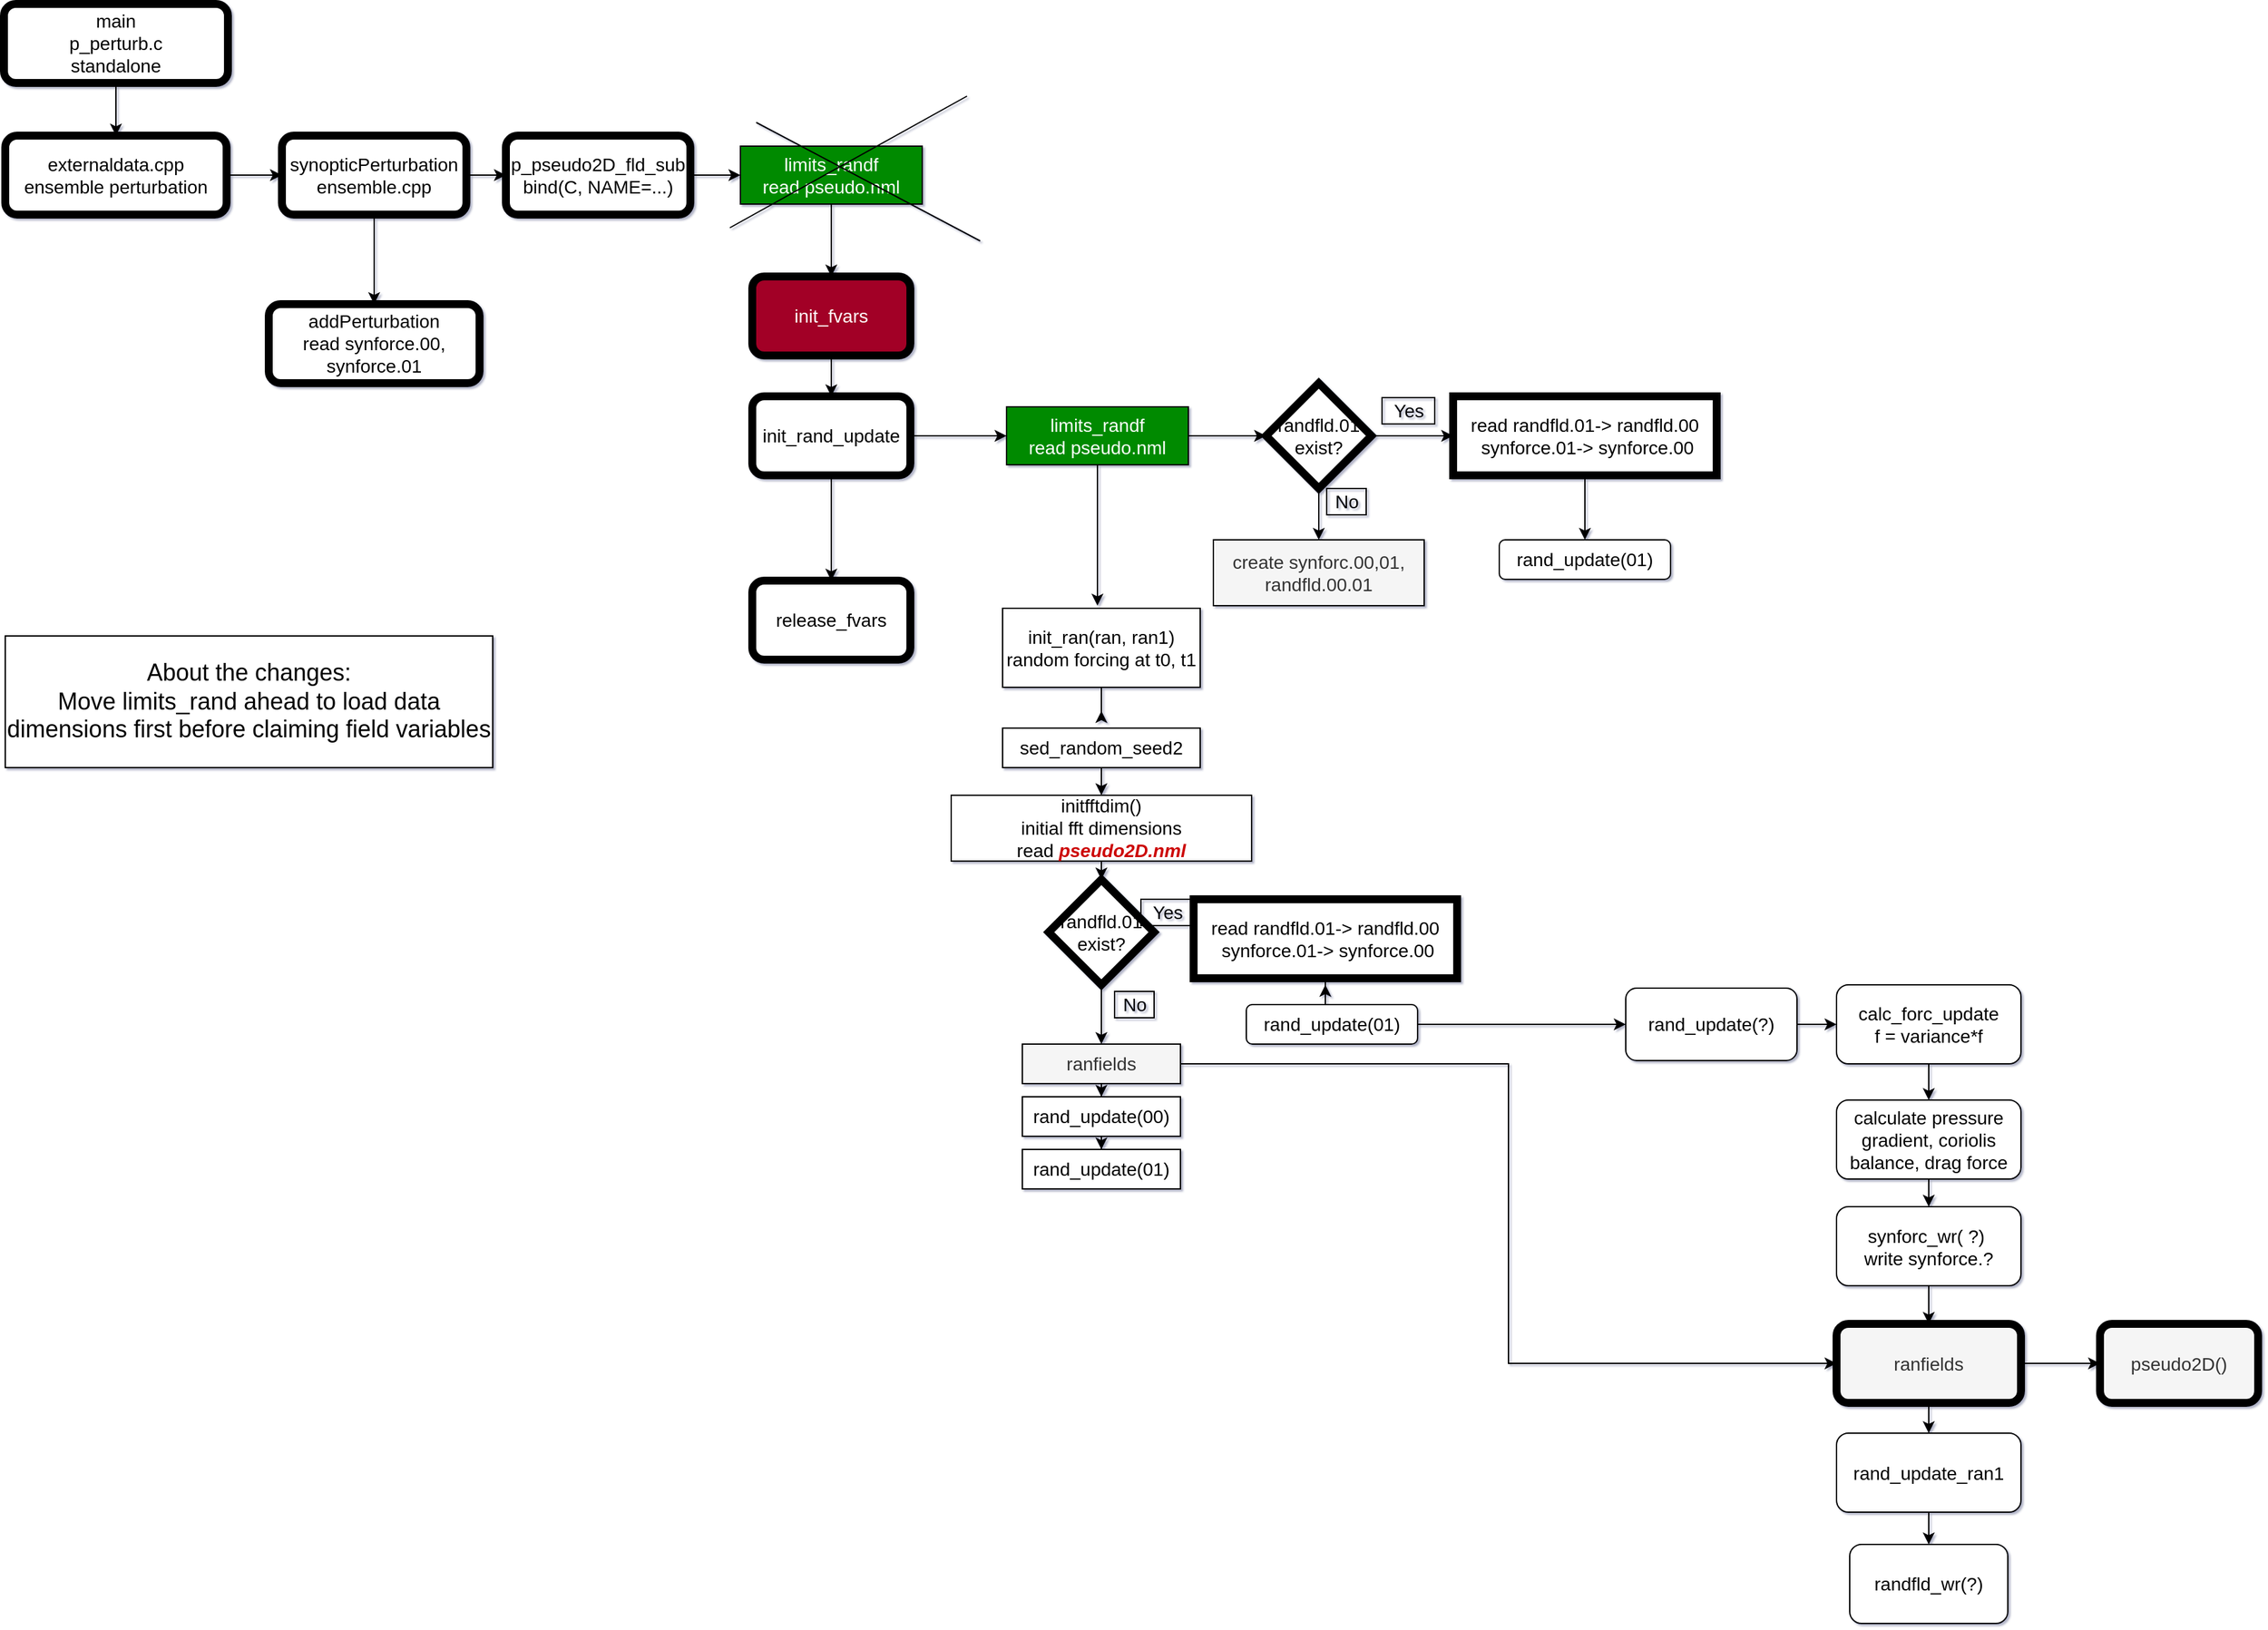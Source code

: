 <mxfile version="13.1.3" pages="2">
    <diagram name="Page-1" id="efa7a0a1-bf9b-a30e-e6df-94a7791c09e9">
        <mxGraphModel dx="2398" dy="1745" grid="1" gridSize="10" guides="1" tooltips="1" connect="1" arrows="1" fold="1" page="1" pageScale="1" pageWidth="826" pageHeight="1169" background="#ffffff" math="0" shadow="1">
            <root>
                <mxCell id="0"/>
                <mxCell id="1" parent="0"/>
                <mxCell id="19" value="" style="edgeStyle=orthogonalEdgeStyle;rounded=0;orthogonalLoop=1;jettySize=auto;html=1;strokeColor=#000000;fontSize=14;" parent="1" source="7zw6OUP1-LJBtctptDJi-115" target="18" edge="1">
                    <mxGeometry relative="1" as="geometry"/>
                </mxCell>
                <mxCell id="7zw6OUP1-LJBtctptDJi-115" value="synforc_wr( ?)&amp;nbsp;&lt;br style=&quot;font-size: 14px;&quot;&gt;write synforce.?" style="rounded=1;whiteSpace=wrap;html=1;strokeColor=#000000;fontSize=14;" parent="1" vertex="1">
                    <mxGeometry x="250" y="453.5" width="140" height="60" as="geometry"/>
                </mxCell>
                <mxCell id="21" value="" style="edgeStyle=orthogonalEdgeStyle;rounded=0;orthogonalLoop=1;jettySize=auto;html=1;strokeColor=#000000;fontSize=14;" parent="1" source="18" target="20" edge="1">
                    <mxGeometry relative="1" as="geometry"/>
                </mxCell>
                <mxCell id="26" value="" style="edgeStyle=orthogonalEdgeStyle;rounded=0;orthogonalLoop=1;jettySize=auto;html=1;strokeColor=#000000;fontSize=14;" parent="1" source="18" target="25" edge="1">
                    <mxGeometry relative="1" as="geometry"/>
                </mxCell>
                <mxCell id="18" value="ranfields" style="rounded=1;whiteSpace=wrap;html=1;fillColor=#f5f5f5;strokeColor=#000000;fontColor=#333333;gradientColor=none;strokeWidth=6;fontSize=14;" parent="1" vertex="1">
                    <mxGeometry x="250" y="542.5" width="140" height="60" as="geometry"/>
                </mxCell>
                <mxCell id="25" value="pseudo2D()" style="rounded=1;whiteSpace=wrap;html=1;fillColor=#f5f5f5;strokeColor=#000000;fontColor=#333333;gradientColor=none;strokeWidth=6;fontSize=14;" parent="1" vertex="1">
                    <mxGeometry x="450" y="542.5" width="120" height="60" as="geometry"/>
                </mxCell>
                <mxCell id="23" value="" style="edgeStyle=orthogonalEdgeStyle;rounded=0;orthogonalLoop=1;jettySize=auto;html=1;strokeColor=#000000;fontSize=14;" parent="1" source="20" target="22" edge="1">
                    <mxGeometry relative="1" as="geometry"/>
                </mxCell>
                <mxCell id="20" value="rand_update_ran1" style="rounded=1;whiteSpace=wrap;html=1;strokeColor=#000000;fontSize=14;" parent="1" vertex="1">
                    <mxGeometry x="250" y="625.5" width="140" height="60" as="geometry"/>
                </mxCell>
                <mxCell id="22" value="randfld_wr(?)" style="rounded=1;whiteSpace=wrap;html=1;strokeColor=#000000;fontSize=14;" parent="1" vertex="1">
                    <mxGeometry x="260" y="710" width="120" height="60" as="geometry"/>
                </mxCell>
                <mxCell id="42" value="" style="edgeStyle=orthogonalEdgeStyle;rounded=0;orthogonalLoop=1;jettySize=auto;html=1;entryX=0;entryY=0.5;entryDx=0;entryDy=0;strokeColor=#000000;fontSize=14;" parent="1" source="30" target="3" edge="1">
                    <mxGeometry relative="1" as="geometry">
                        <mxPoint x="-263" y="-177" as="sourcePoint"/>
                    </mxGeometry>
                </mxCell>
                <mxCell id="44" value="" style="edgeStyle=orthogonalEdgeStyle;rounded=0;orthogonalLoop=1;jettySize=auto;html=1;strokeColor=#000000;fontSize=14;" parent="1" source="41" edge="1">
                    <mxGeometry relative="1" as="geometry">
                        <mxPoint x="-308" y="77" as="targetPoint"/>
                    </mxGeometry>
                </mxCell>
                <mxCell id="41" value="init_ran(ran, ran1)&lt;br style=&quot;font-size: 14px;&quot;&gt;random forcing at t0, t1" style="rounded=0;whiteSpace=wrap;html=1;strokeColor=#000000;fontSize=14;" parent="1" vertex="1">
                    <mxGeometry x="-383" y="-1" width="150" height="60" as="geometry"/>
                </mxCell>
                <mxCell id="48" value="" style="edgeStyle=orthogonalEdgeStyle;rounded=0;orthogonalLoop=1;jettySize=auto;html=1;strokeColor=#000000;fontSize=14;" parent="1" source="43" target="47" edge="1">
                    <mxGeometry relative="1" as="geometry"/>
                </mxCell>
                <mxCell id="43" value="sed_random_seed2" style="rounded=0;whiteSpace=wrap;html=1;strokeColor=#000000;fontSize=14;" parent="1" vertex="1">
                    <mxGeometry x="-383" y="90" width="150" height="30" as="geometry"/>
                </mxCell>
                <mxCell id="63" value="" style="edgeStyle=orthogonalEdgeStyle;rounded=0;orthogonalLoop=1;jettySize=auto;html=1;strokeColor=#000000;fontSize=14;" parent="1" source="47" target="49" edge="1">
                    <mxGeometry relative="1" as="geometry"/>
                </mxCell>
                <mxCell id="47" value="initfftdim()&lt;br style=&quot;font-size: 14px;&quot;&gt;initial fft dimensions&lt;br style=&quot;font-size: 14px;&quot;&gt;read &lt;b style=&quot;font-size: 14px;&quot;&gt;&lt;i style=&quot;font-size: 14px;&quot;&gt;&lt;font color=&quot;#cc0000&quot; style=&quot;font-size: 14px;&quot;&gt;pseudo2D.nml&lt;/font&gt;&lt;/i&gt;&lt;/b&gt;" style="rounded=0;whiteSpace=wrap;html=1;strokeColor=#000000;fontSize=14;" parent="1" vertex="1">
                    <mxGeometry x="-422" y="141" width="228" height="50" as="geometry"/>
                </mxCell>
                <mxCell id="92" value="" style="edgeStyle=orthogonalEdgeStyle;rounded=0;orthogonalLoop=1;jettySize=auto;html=1;strokeColor=#000000;fontSize=14;" parent="1" source="3" target="102" edge="1">
                    <mxGeometry relative="1" as="geometry">
                        <mxPoint x="-303" y="-53" as="targetPoint"/>
                    </mxGeometry>
                </mxCell>
                <mxCell id="3" value="limits_randf&lt;br style=&quot;font-size: 14px;&quot;&gt;read pseudo.nml" style="rounded=0;whiteSpace=wrap;html=1;fillColor=#008a00;strokeColor=#000000;fontColor=#ffffff;fontSize=14;" parent="1" vertex="1">
                    <mxGeometry x="-380" y="-154" width="138" height="44" as="geometry"/>
                </mxCell>
                <mxCell id="94" value="" style="edgeStyle=orthogonalEdgeStyle;rounded=0;orthogonalLoop=1;jettySize=auto;html=1;exitX=0.5;exitY=1;exitDx=0;exitDy=0;strokeColor=#000000;fontSize=14;" parent="1" source="3" edge="1">
                    <mxGeometry relative="1" as="geometry">
                        <mxPoint x="-300" y="-129" as="sourcePoint"/>
                        <mxPoint x="-311" y="-3" as="targetPoint"/>
                        <Array as="points"/>
                    </mxGeometry>
                </mxCell>
                <mxCell id="79" value="" style="edgeStyle=orthogonalEdgeStyle;rounded=0;orthogonalLoop=1;jettySize=auto;html=1;entryX=0;entryY=0.5;entryDx=0;entryDy=0;fillColor=#d5e8d4;strokeColor=#000000;fontSize=14;" parent="1" source="15" target="66" edge="1">
                    <mxGeometry relative="1" as="geometry">
                        <mxPoint x="22" y="65" as="targetPoint"/>
                    </mxGeometry>
                </mxCell>
                <mxCell id="15" value="rand_update(01)" style="rounded=1;whiteSpace=wrap;html=1;strokeColor=#000000;fontSize=14;" parent="1" vertex="1">
                    <mxGeometry x="-198" y="300" width="130" height="30" as="geometry"/>
                </mxCell>
                <mxCell id="68" value="" style="edgeStyle=orthogonalEdgeStyle;rounded=0;orthogonalLoop=1;jettySize=auto;html=1;strokeColor=#000000;fontSize=14;" parent="1" source="66" target="16" edge="1">
                    <mxGeometry relative="1" as="geometry"/>
                </mxCell>
                <mxCell id="66" value="rand_update(?)" style="rounded=1;whiteSpace=wrap;html=1;strokeColor=#000000;fontSize=14;" parent="1" vertex="1">
                    <mxGeometry x="90" y="287.5" width="130" height="55" as="geometry"/>
                </mxCell>
                <mxCell id="70" value="" style="edgeStyle=orthogonalEdgeStyle;rounded=0;orthogonalLoop=1;jettySize=auto;html=1;strokeColor=#000000;fontSize=14;" parent="1" source="16" target="69" edge="1">
                    <mxGeometry relative="1" as="geometry"/>
                </mxCell>
                <mxCell id="73" value="" style="edgeStyle=orthogonalEdgeStyle;rounded=0;orthogonalLoop=1;jettySize=auto;html=1;strokeColor=#000000;fontSize=14;" parent="1" source="69" target="7zw6OUP1-LJBtctptDJi-115" edge="1">
                    <mxGeometry relative="1" as="geometry"/>
                </mxCell>
                <mxCell id="69" value="calculate pressure gradient, coriolis balance, drag force" style="rounded=1;whiteSpace=wrap;html=1;strokeColor=#000000;fontSize=14;" parent="1" vertex="1">
                    <mxGeometry x="250" y="372.5" width="140" height="60" as="geometry"/>
                </mxCell>
                <mxCell id="60" value="" style="edgeStyle=orthogonalEdgeStyle;rounded=0;orthogonalLoop=1;jettySize=auto;html=1;strokeColor=#000000;fontSize=14;" parent="1" source="12" target="59" edge="1">
                    <mxGeometry relative="1" as="geometry"/>
                </mxCell>
                <mxCell id="89" value="" style="edgeStyle=orthogonalEdgeStyle;rounded=0;orthogonalLoop=1;jettySize=auto;html=1;fontColor=#000000;entryX=0;entryY=0.5;entryDx=0;entryDy=0;strokeColor=#000000;fontSize=14;" parent="1" source="12" target="18" edge="1">
                    <mxGeometry relative="1" as="geometry">
                        <mxPoint x="-158" y="95" as="targetPoint"/>
                    </mxGeometry>
                </mxCell>
                <mxCell id="12" value="ranfields" style="rounded=0;whiteSpace=wrap;html=1;fillColor=#f5f5f5;strokeColor=#000000;fontColor=#333333;fontSize=14;" parent="1" vertex="1">
                    <mxGeometry x="-368" y="330" width="120" height="30" as="geometry"/>
                </mxCell>
                <mxCell id="62" value="" style="edgeStyle=orthogonalEdgeStyle;rounded=0;orthogonalLoop=1;jettySize=auto;html=1;strokeColor=#000000;fontSize=14;" parent="1" source="59" target="61" edge="1">
                    <mxGeometry relative="1" as="geometry"/>
                </mxCell>
                <mxCell id="59" value="rand_update(00)" style="rounded=0;whiteSpace=wrap;html=1;strokeColor=#000000;fontSize=14;" parent="1" vertex="1">
                    <mxGeometry x="-368" y="370" width="120" height="30" as="geometry"/>
                </mxCell>
                <mxCell id="61" value="rand_update(01)" style="rounded=0;whiteSpace=wrap;html=1;strokeColor=#000000;fontSize=14;" parent="1" vertex="1">
                    <mxGeometry x="-368" y="410" width="120" height="30" as="geometry"/>
                </mxCell>
                <mxCell id="118" value="" style="edgeStyle=orthogonalEdgeStyle;rounded=0;orthogonalLoop=1;jettySize=auto;html=1;entryX=0;entryY=0.5;entryDx=0;entryDy=0;" parent="1" source="74" target="107" edge="1">
                    <mxGeometry relative="1" as="geometry"/>
                </mxCell>
                <mxCell id="74" value="p_pseudo2D_fld_sub&lt;br style=&quot;font-size: 14px;&quot;&gt;bind(C, NAME=...)" style="rounded=1;whiteSpace=wrap;html=1;strokeWidth=6;gradientColor=none;strokeColor=#000000;fontSize=14;" parent="1" vertex="1">
                    <mxGeometry x="-760" y="-360" width="140" height="60" as="geometry"/>
                </mxCell>
                <mxCell id="37" value="" style="edgeStyle=orthogonalEdgeStyle;rounded=0;orthogonalLoop=1;jettySize=auto;html=1;strokeColor=#000000;fontSize=14;" parent="1" source="32" target="36" edge="1">
                    <mxGeometry relative="1" as="geometry"/>
                </mxCell>
                <mxCell id="76" value="" style="edgeStyle=orthogonalEdgeStyle;rounded=0;orthogonalLoop=1;jettySize=auto;html=1;strokeColor=#000000;fontSize=14;" parent="1" source="32" target="74" edge="1">
                    <mxGeometry relative="1" as="geometry"/>
                </mxCell>
                <mxCell id="32" value="synopticPerturbation&lt;br style=&quot;font-size: 14px;&quot;&gt;ensemble.cpp" style="rounded=1;whiteSpace=wrap;html=1;strokeWidth=6;gradientColor=none;strokeColor=#000000;fontSize=14;" parent="1" vertex="1">
                    <mxGeometry x="-930" y="-360" width="140" height="60" as="geometry"/>
                </mxCell>
                <mxCell id="36" value="addPerturbation&lt;br style=&quot;font-size: 14px;&quot;&gt;read synforce.00, synforce.01" style="rounded=1;whiteSpace=wrap;html=1;strokeWidth=6;gradientColor=none;strokeColor=#000000;fontSize=14;" parent="1" vertex="1">
                    <mxGeometry x="-940" y="-232" width="160" height="60" as="geometry"/>
                </mxCell>
                <mxCell id="110" value="" style="edgeStyle=orthogonalEdgeStyle;rounded=0;orthogonalLoop=1;jettySize=auto;html=1;strokeColor=#000000;fontSize=14;" parent="1" source="34" target="32" edge="1">
                    <mxGeometry relative="1" as="geometry"/>
                </mxCell>
                <mxCell id="34" value="externaldata.cpp&lt;br style=&quot;font-size: 14px;&quot;&gt;ensemble perturbation" style="rounded=1;whiteSpace=wrap;html=1;strokeWidth=6;gradientColor=none;strokeColor=#000000;fontSize=14;" parent="1" vertex="1">
                    <mxGeometry x="-1140" y="-360" width="168" height="60" as="geometry"/>
                </mxCell>
                <mxCell id="31" value="" style="edgeStyle=orthogonalEdgeStyle;rounded=0;orthogonalLoop=1;jettySize=auto;html=1;strokeColor=#000000;fontSize=14;" parent="1" source="28" target="30" edge="1">
                    <mxGeometry relative="1" as="geometry"/>
                </mxCell>
                <mxCell id="28" value="init_fvars" style="rounded=1;whiteSpace=wrap;html=1;strokeWidth=6;fillColor=#a20025;strokeColor=#000000;fontColor=#ffffff;fontSize=14;" parent="1" vertex="1">
                    <mxGeometry x="-573" y="-253" width="120" height="60" as="geometry"/>
                </mxCell>
                <mxCell id="112" value="" style="edgeStyle=orthogonalEdgeStyle;rounded=0;orthogonalLoop=1;jettySize=auto;html=1;strokeColor=#000000;fontSize=14;" parent="1" source="30" target="108" edge="1">
                    <mxGeometry relative="1" as="geometry"/>
                </mxCell>
                <mxCell id="30" value="init_rand_update" style="rounded=1;whiteSpace=wrap;html=1;strokeWidth=6;gradientColor=none;strokeColor=#000000;fontSize=14;" parent="1" vertex="1">
                    <mxGeometry x="-573" y="-162" width="120" height="60" as="geometry"/>
                </mxCell>
                <mxCell id="108" value="release_fvars" style="rounded=1;whiteSpace=wrap;html=1;strokeWidth=6;gradientColor=none;strokeColor=#000000;fontSize=14;" parent="1" vertex="1">
                    <mxGeometry x="-573" y="-22" width="120" height="60" as="geometry"/>
                </mxCell>
                <mxCell id="58" value="" style="edgeStyle=orthogonalEdgeStyle;rounded=0;orthogonalLoop=1;jettySize=auto;html=1;entryX=0.5;entryY=0;entryDx=0;entryDy=0;strokeColor=#000000;fontSize=14;" parent="1" source="49" target="12" edge="1">
                    <mxGeometry relative="1" as="geometry">
                        <mxPoint x="-308" y="365" as="targetPoint"/>
                    </mxGeometry>
                </mxCell>
                <mxCell id="49" value="randfld.01 exist?" style="rhombus;whiteSpace=wrap;html=1;strokeWidth=6;gradientColor=none;strokeColor=#000000;fontSize=14;" parent="1" vertex="1">
                    <mxGeometry x="-348" y="205" width="80" height="80" as="geometry"/>
                </mxCell>
                <mxCell id="54" value="" style="edgeStyle=orthogonalEdgeStyle;rounded=0;orthogonalLoop=1;jettySize=auto;html=1;strokeColor=#000000;fontSize=14;" parent="1" source="52" edge="1">
                    <mxGeometry relative="1" as="geometry">
                        <mxPoint x="-138" y="285" as="targetPoint"/>
                    </mxGeometry>
                </mxCell>
                <mxCell id="52" value="read randfld.01-&amp;gt; randfld.00&lt;br style=&quot;font-size: 14px;&quot;&gt;&amp;nbsp;synforce.01-&amp;gt; synforce.00&lt;br style=&quot;font-size: 14px;&quot;&gt;" style="rounded=0;whiteSpace=wrap;html=1;strokeWidth=6;gradientColor=none;strokeColor=#000000;fontSize=14;" parent="1" vertex="1">
                    <mxGeometry x="-238" y="220" width="200" height="60" as="geometry"/>
                </mxCell>
                <mxCell id="16" value="calc_forc_update&lt;br style=&quot;font-size: 14px;&quot;&gt;f = variance*f" style="rounded=1;whiteSpace=wrap;html=1;strokeColor=#000000;fontSize=14;" parent="1" vertex="1">
                    <mxGeometry x="250" y="285" width="140" height="60" as="geometry"/>
                </mxCell>
                <mxCell id="82" value="No" style="text;html=1;align=center;verticalAlign=middle;resizable=0;points=[];autosize=1;fontColor=#000000;strokeColor=#000000;fontSize=14;" parent="1" vertex="1">
                    <mxGeometry x="-298" y="290" width="30" height="20" as="geometry"/>
                </mxCell>
                <mxCell id="83" value="Yes" style="text;html=1;align=center;verticalAlign=middle;resizable=0;points=[];autosize=1;fontColor=#000000;strokeColor=#000000;fontSize=14;" parent="1" vertex="1">
                    <mxGeometry x="-278" y="220" width="40" height="20" as="geometry"/>
                </mxCell>
                <mxCell id="113" value="" style="edgeStyle=orthogonalEdgeStyle;rounded=0;orthogonalLoop=1;jettySize=auto;html=1;strokeColor=#000000;fontSize=14;" parent="1" source="84" target="34" edge="1">
                    <mxGeometry relative="1" as="geometry"/>
                </mxCell>
                <mxCell id="84" value="main&lt;br style=&quot;font-size: 14px;&quot;&gt;p_perturb.c&lt;br style=&quot;font-size: 14px;&quot;&gt;standalone" style="rounded=1;whiteSpace=wrap;html=1;strokeWidth=6;gradientColor=none;strokeColor=#000000;fontSize=14;" parent="1" vertex="1">
                    <mxGeometry x="-1141" y="-460" width="170" height="60" as="geometry"/>
                </mxCell>
                <mxCell id="95" value="rand_update(01)" style="rounded=1;whiteSpace=wrap;html=1;strokeColor=#000000;fontSize=14;" parent="1" vertex="1">
                    <mxGeometry x="-6" y="-53" width="130" height="30" as="geometry"/>
                </mxCell>
                <mxCell id="97" value="create synforc.00,01, randfld.00.01" style="rounded=0;whiteSpace=wrap;html=1;fillColor=#f5f5f5;strokeColor=#000000;fontColor=#333333;fontSize=14;" parent="1" vertex="1">
                    <mxGeometry x="-223" y="-53" width="160" height="50" as="geometry"/>
                </mxCell>
                <mxCell id="101" value="" style="edgeStyle=orthogonalEdgeStyle;rounded=0;orthogonalLoop=1;jettySize=auto;html=1;entryX=0.5;entryY=0;entryDx=0;entryDy=0;exitX=0.5;exitY=1;exitDx=0;exitDy=0;strokeColor=#000000;fontSize=14;" parent="1" source="102" target="97" edge="1">
                    <mxGeometry relative="1" as="geometry">
                        <mxPoint x="-151" y="-18" as="targetPoint"/>
                        <mxPoint x="-151" y="-98" as="sourcePoint"/>
                    </mxGeometry>
                </mxCell>
                <mxCell id="115" value="" style="edgeStyle=orthogonalEdgeStyle;rounded=0;orthogonalLoop=1;jettySize=auto;html=1;" parent="1" source="102" target="104" edge="1">
                    <mxGeometry relative="1" as="geometry"/>
                </mxCell>
                <mxCell id="102" value="randfld.01 exist?" style="rhombus;whiteSpace=wrap;html=1;strokeWidth=6;gradientColor=none;strokeColor=#000000;fontSize=14;" parent="1" vertex="1">
                    <mxGeometry x="-183" y="-172" width="80" height="80" as="geometry"/>
                </mxCell>
                <mxCell id="114" value="" style="edgeStyle=orthogonalEdgeStyle;rounded=0;orthogonalLoop=1;jettySize=auto;html=1;" parent="1" source="104" target="95" edge="1">
                    <mxGeometry relative="1" as="geometry"/>
                </mxCell>
                <mxCell id="104" value="read randfld.01-&amp;gt; randfld.00&lt;br style=&quot;font-size: 14px;&quot;&gt;&amp;nbsp;synforce.01-&amp;gt; synforce.00&lt;br style=&quot;font-size: 14px;&quot;&gt;" style="rounded=0;whiteSpace=wrap;html=1;strokeWidth=6;gradientColor=none;strokeColor=#000000;fontSize=14;" parent="1" vertex="1">
                    <mxGeometry x="-41" y="-162" width="200" height="60" as="geometry"/>
                </mxCell>
                <mxCell id="105" value="No" style="text;html=1;align=center;verticalAlign=middle;resizable=0;points=[];autosize=1;fontColor=#000000;strokeColor=#000000;fontSize=14;" parent="1" vertex="1">
                    <mxGeometry x="-137" y="-92" width="30" height="20" as="geometry"/>
                </mxCell>
                <mxCell id="106" value="Yes" style="text;html=1;align=center;verticalAlign=middle;resizable=0;points=[];autosize=1;fontColor=#000000;strokeColor=#000000;fontSize=14;" parent="1" vertex="1">
                    <mxGeometry x="-95" y="-161" width="40" height="20" as="geometry"/>
                </mxCell>
                <mxCell id="116" value="" style="edgeStyle=orthogonalEdgeStyle;rounded=0;orthogonalLoop=1;jettySize=auto;html=1;" parent="1" source="107" target="28" edge="1">
                    <mxGeometry relative="1" as="geometry"/>
                </mxCell>
                <mxCell id="107" value="limits_randf&lt;br style=&quot;font-size: 14px;&quot;&gt;read pseudo.nml" style="rounded=0;whiteSpace=wrap;html=1;fillColor=#008a00;strokeColor=#000000;fontColor=#ffffff;fontSize=14;" parent="1" vertex="1">
                    <mxGeometry x="-582" y="-352" width="138" height="44" as="geometry"/>
                </mxCell>
                <mxCell id="120" value="" style="endArrow=none;html=1;" parent="1" edge="1">
                    <mxGeometry width="50" height="50" relative="1" as="geometry">
                        <mxPoint x="-410" y="-390" as="sourcePoint"/>
                        <mxPoint x="-590" y="-290" as="targetPoint"/>
                    </mxGeometry>
                </mxCell>
                <mxCell id="121" value="" style="endArrow=none;html=1;" parent="1" edge="1">
                    <mxGeometry width="50" height="50" relative="1" as="geometry">
                        <mxPoint x="-570" y="-370" as="sourcePoint"/>
                        <mxPoint x="-400" y="-280" as="targetPoint"/>
                    </mxGeometry>
                </mxCell>
                <mxCell id="uZEMozn0Wj45V628OEJg-122" value="About the changes:&lt;br style=&quot;font-size: 18px&quot;&gt;Move limits_rand ahead to load data dimensions first before claiming field variables" style="rounded=0;whiteSpace=wrap;html=1;fontSize=18;" parent="1" vertex="1">
                    <mxGeometry x="-1140" y="20" width="370" height="100" as="geometry"/>
                </mxCell>
            </root>
        </mxGraphModel>
    </diagram>
    <diagram id="MAKLLkVHcAbmXTUOlyCo" name="Page-2">
        &#xa;        
        <mxGraphModel dx="1098" dy="576" grid="1" gridSize="10" guides="1" tooltips="1" connect="1" arrows="1" fold="1" page="1" pageScale="1" pageWidth="827" pageHeight="1169" math="0" shadow="0">
            &#xa;            
            <root>
                &#xa;                
                <mxCell id="Fr7zZxSmEd6R--S1dfGQ-0"/>
                &#xa;                
                <mxCell id="Fr7zZxSmEd6R--S1dfGQ-1" parent="Fr7zZxSmEd6R--S1dfGQ-0"/>
                &#xa;                
                <mxCell id="Fr7zZxSmEd6R--S1dfGQ-53" value="" style="group" parent="Fr7zZxSmEd6R--S1dfGQ-1" vertex="1" connectable="0">
                    &#xa;                    
                    <mxGeometry x="60" y="293" width="811.5" height="312" as="geometry"/>
                    &#xa;                
                </mxCell>
                &#xa;                
                <mxCell id="Fr7zZxSmEd6R--S1dfGQ-5" value="Work Directory/mem***" style="rounded=1;whiteSpace=wrap;html=1;fontSize=14;" parent="Fr7zZxSmEd6R--S1dfGQ-53" vertex="1">
                    &#xa;                    
                    <mxGeometry y="87" width="160" height="60" as="geometry"/>
                    &#xa;                
                </mxCell>
                &#xa;                
                <mxCell id="Fr7zZxSmEd6R--S1dfGQ-44" value="mem***/prior.nc" style="rounded=1;whiteSpace=wrap;html=1;fontSize=14;" parent="Fr7zZxSmEd6R--S1dfGQ-53" vertex="1">
                    &#xa;                    
                    <mxGeometry x="20" y="228" width="120" height="58" as="geometry"/>
                    &#xa;                
                </mxCell>
                &#xa;                
                <mxCell id="Fr7zZxSmEd6R--S1dfGQ-45" value="" style="edgeStyle=orthogonalEdgeStyle;rounded=0;orthogonalLoop=1;jettySize=auto;html=1;fontSize=14;" parent="Fr7zZxSmEd6R--S1dfGQ-53" source="Fr7zZxSmEd6R--S1dfGQ-5" target="Fr7zZxSmEd6R--S1dfGQ-44" edge="1">
                    &#xa;                    
                    <mxGeometry relative="1" as="geometry"/>
                    &#xa;                
                </mxCell>
                &#xa;                
                <mxCell id="Fr7zZxSmEd6R--S1dfGQ-7" value="FILTER&lt;br&gt;&lt;span&gt;reference_grid.nc&lt;/span&gt;&lt;br&gt;" style="rounded=1;whiteSpace=wrap;html=1;fontSize=14;" parent="Fr7zZxSmEd6R--S1dfGQ-53" vertex="1">
                    &#xa;                    
                    <mxGeometry x="335.5" y="87" width="150" height="60" as="geometry"/>
                    &#xa;                
                </mxCell>
                &#xa;                
                <mxCell id="Fr7zZxSmEd6R--S1dfGQ-41" value="" style="edgeStyle=orthogonalEdgeStyle;rounded=0;orthogonalLoop=1;jettySize=auto;html=1;entryX=0.5;entryY=0;entryDx=0;entryDy=0;fontSize=14;exitX=0.5;exitY=0;exitDx=0;exitDy=0;" parent="Fr7zZxSmEd6R--S1dfGQ-53" source="Fr7zZxSmEd6R--S1dfGQ-12" target="Fr7zZxSmEd6R--S1dfGQ-5" edge="1">
                    &#xa;                    
                    <mxGeometry relative="1" as="geometry">
                        &#xa;                        
                        <mxPoint x="746.25" y="7" as="targetPoint"/>
                        &#xa;                        
                        <Array as="points">
                            &#xa;                            
                            <mxPoint x="725" y="37"/>
                            &#xa;                            
                            <mxPoint x="80" y="37"/>
                            &#xa;                        
                        </Array>
                        &#xa;                    
                    </mxGeometry>
                    &#xa;                
                </mxCell>
                &#xa;                
                <mxCell id="Fr7zZxSmEd6R--S1dfGQ-12" value="NEXTSIM_DATA_DIR" style="rounded=1;whiteSpace=wrap;html=1;fontSize=14;" parent="Fr7zZxSmEd6R--S1dfGQ-53" vertex="1">
                    &#xa;                    
                    <mxGeometry x="639" y="87" width="172.5" height="60" as="geometry"/>
                    &#xa;                
                </mxCell>
                &#xa;                
                <mxCell id="Fr7zZxSmEd6R--S1dfGQ-9" value="prior/mem***.nc" style="rounded=1;whiteSpace=wrap;html=1;fontSize=14;" parent="Fr7zZxSmEd6R--S1dfGQ-53" vertex="1">
                    &#xa;                    
                    <mxGeometry x="240" y="227" width="120" height="60" as="geometry"/>
                    &#xa;                
                </mxCell>
                &#xa;                
                <mxCell id="Fr7zZxSmEd6R--S1dfGQ-11" value="" style="edgeStyle=orthogonalEdgeStyle;rounded=0;orthogonalLoop=1;jettySize=auto;html=1;entryX=0;entryY=0.5;entryDx=0;entryDy=0;exitX=1;exitY=0.5;exitDx=0;exitDy=0;fontSize=14;" parent="Fr7zZxSmEd6R--S1dfGQ-53" source="Fr7zZxSmEd6R--S1dfGQ-44" target="Fr7zZxSmEd6R--S1dfGQ-9" edge="1">
                    &#xa;                    
                    <mxGeometry relative="1" as="geometry"/>
                    &#xa;                
                </mxCell>
                &#xa;                
                <mxCell id="Fr7zZxSmEd6R--S1dfGQ-35" value="" style="edgeStyle=orthogonalEdgeStyle;rounded=0;orthogonalLoop=1;jettySize=auto;html=1;entryX=0.5;entryY=0;entryDx=0;entryDy=0;fontSize=14;" parent="Fr7zZxSmEd6R--S1dfGQ-53" source="Fr7zZxSmEd6R--S1dfGQ-7" target="Fr7zZxSmEd6R--S1dfGQ-9" edge="1">
                    &#xa;                    
                    <mxGeometry relative="1" as="geometry">
                        &#xa;                        
                        <mxPoint x="398.5" y="227" as="targetPoint"/>
                        &#xa;                    
                    </mxGeometry>
                    &#xa;                
                </mxCell>
                &#xa;                
                <mxCell id="Fr7zZxSmEd6R--S1dfGQ-37" value="" style="edgeStyle=orthogonalEdgeStyle;rounded=0;orthogonalLoop=1;jettySize=auto;html=1;entryX=0.5;entryY=1;entryDx=0;entryDy=0;fontSize=14;" parent="Fr7zZxSmEd6R--S1dfGQ-53" source="Fr7zZxSmEd6R--S1dfGQ-16" target="Fr7zZxSmEd6R--S1dfGQ-12" edge="1">
                    &#xa;                    
                    <mxGeometry relative="1" as="geometry">
                        &#xa;                        
                        <mxPoint x="705" y="257" as="targetPoint"/>
                        &#xa;                    
                    </mxGeometry>
                    &#xa;                
                </mxCell>
                &#xa;                
                <mxCell id="Fr7zZxSmEd6R--S1dfGQ-16" value="&lt;div style=&quot;background-color: rgb(255 , 255 , 255) ; font-family: &amp;quot;menlo&amp;quot; , &amp;quot;monaco&amp;quot; , &amp;quot;courier new&amp;quot; , monospace ; font-size: 14px ; line-height: 21px&quot;&gt;mem***.nc.analysis&lt;/div&gt;" style="rounded=1;whiteSpace=wrap;html=1;fontSize=14;" parent="Fr7zZxSmEd6R--S1dfGQ-53" vertex="1">
                    &#xa;                    
                    <mxGeometry x="440" y="227" width="185" height="60" as="geometry"/>
                    &#xa;                
                </mxCell>
                &#xa;                
                <mxCell id="Fr7zZxSmEd6R--S1dfGQ-10" value="" style="edgeStyle=orthogonalEdgeStyle;rounded=0;orthogonalLoop=1;jettySize=auto;html=1;entryX=0.5;entryY=0;entryDx=0;entryDy=0;fontSize=14;exitX=0.5;exitY=1;exitDx=0;exitDy=0;" parent="Fr7zZxSmEd6R--S1dfGQ-53" source="Fr7zZxSmEd6R--S1dfGQ-7" target="Fr7zZxSmEd6R--S1dfGQ-16" edge="1">
                    &#xa;                    
                    <mxGeometry relative="1" as="geometry">
                        &#xa;                        
                        <Array as="points">
                            &#xa;                            
                            <mxPoint x="411" y="187"/>
                            &#xa;                            
                            <mxPoint x="533" y="187"/>
                            &#xa;                        
                        </Array>
                        &#xa;                    
                    </mxGeometry>
                    &#xa;                
                </mxCell>
                &#xa;                
                <mxCell id="Fr7zZxSmEd6R--S1dfGQ-17" value="" style="edgeStyle=orthogonalEdgeStyle;rounded=0;orthogonalLoop=1;jettySize=auto;html=1;fontSize=14;" parent="Fr7zZxSmEd6R--S1dfGQ-53" source="Fr7zZxSmEd6R--S1dfGQ-9" target="Fr7zZxSmEd6R--S1dfGQ-16" edge="1">
                    &#xa;                    
                    <mxGeometry relative="1" as="geometry"/>
                    &#xa;                
                </mxCell>
                &#xa;                
                <mxCell id="Fr7zZxSmEd6R--S1dfGQ-25" value="EnKF, analysis" style="text;html=1;strokeColor=none;fillColor=none;align=center;verticalAlign=middle;whiteSpace=wrap;rounded=0;fontSize=18;labelBackgroundColor=#ffffff;labelBorderColor=none;fontStyle=1" parent="Fr7zZxSmEd6R--S1dfGQ-53" vertex="1">
                    &#xa;                    
                    <mxGeometry x="320" y="292" width="171.5" height="20" as="geometry"/>
                    &#xa;                
                </mxCell>
                &#xa;                
                <mxCell id="Fr7zZxSmEd6R--S1dfGQ-39" value="copy to" style="text;html=1;strokeColor=none;fillColor=none;align=center;verticalAlign=middle;whiteSpace=wrap;rounded=0;fontSize=14;" parent="Fr7zZxSmEd6R--S1dfGQ-53" vertex="1">
                    &#xa;                    
                    <mxGeometry x="638" y="229" width="70" height="28" as="geometry"/>
                    &#xa;                
                </mxCell>
                &#xa;                
                <mxCell id="Fr7zZxSmEd6R--S1dfGQ-46" value="copy to" style="text;html=1;strokeColor=none;fillColor=none;align=center;verticalAlign=middle;whiteSpace=wrap;rounded=0;fontSize=14;" parent="Fr7zZxSmEd6R--S1dfGQ-53" vertex="1">
                    &#xa;                    
                    <mxGeometry x="150" y="229" width="70" height="28" as="geometry"/>
                    &#xa;                
                </mxCell>
                &#xa;                
                <mxCell id="Fr7zZxSmEd6R--S1dfGQ-56" value="" style="edgeStyle=orthogonalEdgeStyle;rounded=0;orthogonalLoop=1;jettySize=auto;html=1;fontSize=16;" parent="Fr7zZxSmEd6R--S1dfGQ-1" source="Fr7zZxSmEd6R--S1dfGQ-54" edge="1">
                    &#xa;                    
                    <mxGeometry relative="1" as="geometry">
                        &#xa;                        
                        <mxPoint x="467" y="610" as="targetPoint"/>
                        &#xa;                    
                    </mxGeometry>
                    &#xa;                
                </mxCell>
                &#xa;                
                <mxCell id="Fr7zZxSmEd6R--S1dfGQ-54" value="&lt;span style=&quot;font-size: 14px&quot;&gt;NEXTSIM_DATA_DIR/assimilate_data&lt;/span&gt;&lt;br&gt;neXtSIM/modules.enkf/enkf-c" style="rounded=1;whiteSpace=wrap;html=1;fontSize=16;" parent="Fr7zZxSmEd6R--S1dfGQ-1" vertex="1">
                    &#xa;                    
                    <mxGeometry x="343.63" y="660" width="246.37" height="60" as="geometry"/>
                    &#xa;                
                </mxCell>
                &#xa;                
                <mxCell id="Fr7zZxSmEd6R--S1dfGQ-43" value="neXtSIM, forecast" style="text;html=1;strokeColor=none;fillColor=none;align=center;verticalAlign=middle;whiteSpace=wrap;rounded=0;fontSize=18;labelBorderColor=none;labelBackgroundColor=#ffffff;fontStyle=1" parent="Fr7zZxSmEd6R--S1dfGQ-1" vertex="1">
                    &#xa;                    
                    <mxGeometry x="374.75" y="293" width="191.5" height="30" as="geometry"/>
                    &#xa;                
                </mxCell>
                &#xa;            
            </root>
            &#xa;        
        </mxGraphModel>
        &#xa;    
    </diagram>
</mxfile>
